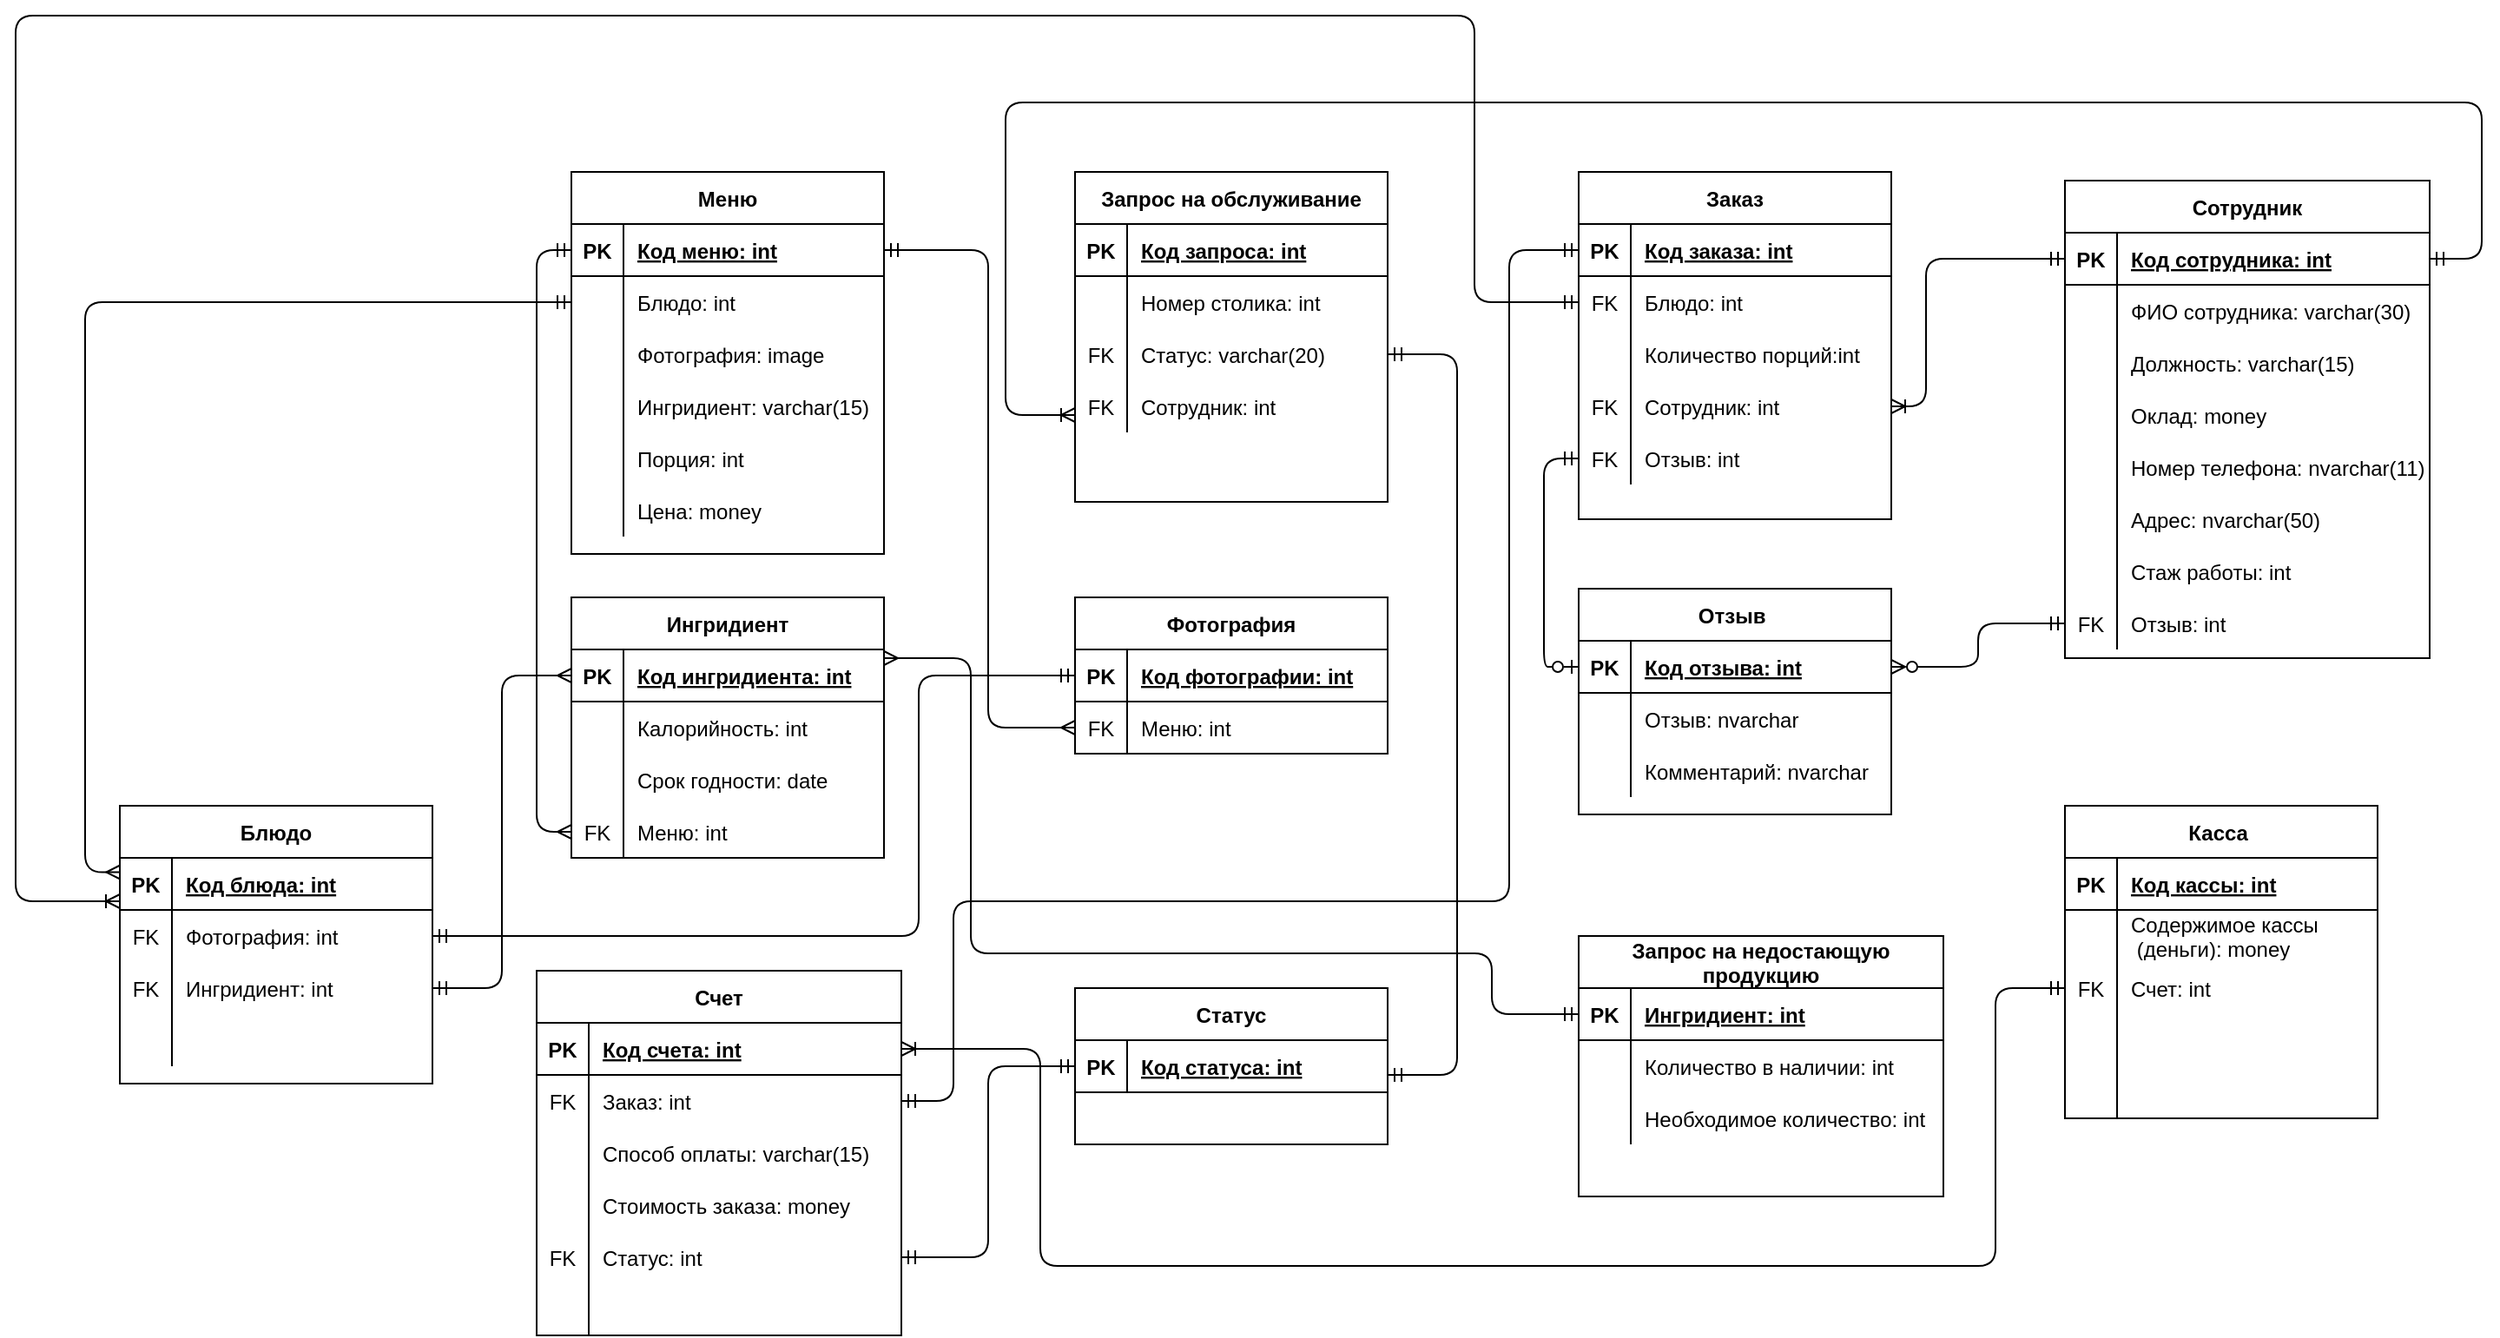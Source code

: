 <mxfile version="15.7.3" type="github">
  <diagram id="kLEJm38mU6jurQ6NPRhO" name="Page-1">
    <mxGraphModel dx="3560" dy="2759" grid="1" gridSize="10" guides="1" tooltips="1" connect="1" arrows="1" fold="1" page="1" pageScale="1" pageWidth="827" pageHeight="1169" math="0" shadow="0">
      <root>
        <mxCell id="0" />
        <mxCell id="1" parent="0" />
        <mxCell id="2RXTTvSz4l1yFWhY7mM0-1" value="Меню" style="shape=table;startSize=30;container=1;collapsible=1;childLayout=tableLayout;fixedRows=1;rowLines=0;fontStyle=1;align=center;resizeLast=1;" parent="1" vertex="1">
          <mxGeometry x="180" y="40" width="180" height="220" as="geometry" />
        </mxCell>
        <mxCell id="2RXTTvSz4l1yFWhY7mM0-2" value="" style="shape=partialRectangle;collapsible=0;dropTarget=0;pointerEvents=0;fillColor=none;top=0;left=0;bottom=1;right=0;points=[[0,0.5],[1,0.5]];portConstraint=eastwest;" parent="2RXTTvSz4l1yFWhY7mM0-1" vertex="1">
          <mxGeometry y="30" width="180" height="30" as="geometry" />
        </mxCell>
        <mxCell id="2RXTTvSz4l1yFWhY7mM0-3" value="PK" style="shape=partialRectangle;connectable=0;fillColor=none;top=0;left=0;bottom=0;right=0;fontStyle=1;overflow=hidden;" parent="2RXTTvSz4l1yFWhY7mM0-2" vertex="1">
          <mxGeometry width="30" height="30" as="geometry">
            <mxRectangle width="30" height="30" as="alternateBounds" />
          </mxGeometry>
        </mxCell>
        <mxCell id="2RXTTvSz4l1yFWhY7mM0-4" value="Код меню: int" style="shape=partialRectangle;connectable=0;fillColor=none;top=0;left=0;bottom=0;right=0;align=left;spacingLeft=6;fontStyle=5;overflow=hidden;" parent="2RXTTvSz4l1yFWhY7mM0-2" vertex="1">
          <mxGeometry x="30" width="150" height="30" as="geometry">
            <mxRectangle width="150" height="30" as="alternateBounds" />
          </mxGeometry>
        </mxCell>
        <mxCell id="2RXTTvSz4l1yFWhY7mM0-5" value="" style="shape=partialRectangle;collapsible=0;dropTarget=0;pointerEvents=0;fillColor=none;top=0;left=0;bottom=0;right=0;points=[[0,0.5],[1,0.5]];portConstraint=eastwest;" parent="2RXTTvSz4l1yFWhY7mM0-1" vertex="1">
          <mxGeometry y="60" width="180" height="30" as="geometry" />
        </mxCell>
        <mxCell id="2RXTTvSz4l1yFWhY7mM0-6" value="" style="shape=partialRectangle;connectable=0;fillColor=none;top=0;left=0;bottom=0;right=0;editable=1;overflow=hidden;" parent="2RXTTvSz4l1yFWhY7mM0-5" vertex="1">
          <mxGeometry width="30" height="30" as="geometry">
            <mxRectangle width="30" height="30" as="alternateBounds" />
          </mxGeometry>
        </mxCell>
        <mxCell id="2RXTTvSz4l1yFWhY7mM0-7" value="Блюдо: int" style="shape=partialRectangle;connectable=0;fillColor=none;top=0;left=0;bottom=0;right=0;align=left;spacingLeft=6;overflow=hidden;" parent="2RXTTvSz4l1yFWhY7mM0-5" vertex="1">
          <mxGeometry x="30" width="150" height="30" as="geometry">
            <mxRectangle width="150" height="30" as="alternateBounds" />
          </mxGeometry>
        </mxCell>
        <mxCell id="2RXTTvSz4l1yFWhY7mM0-8" value="" style="shape=partialRectangle;collapsible=0;dropTarget=0;pointerEvents=0;fillColor=none;top=0;left=0;bottom=0;right=0;points=[[0,0.5],[1,0.5]];portConstraint=eastwest;" parent="2RXTTvSz4l1yFWhY7mM0-1" vertex="1">
          <mxGeometry y="90" width="180" height="30" as="geometry" />
        </mxCell>
        <mxCell id="2RXTTvSz4l1yFWhY7mM0-9" value="" style="shape=partialRectangle;connectable=0;fillColor=none;top=0;left=0;bottom=0;right=0;editable=1;overflow=hidden;" parent="2RXTTvSz4l1yFWhY7mM0-8" vertex="1">
          <mxGeometry width="30" height="30" as="geometry">
            <mxRectangle width="30" height="30" as="alternateBounds" />
          </mxGeometry>
        </mxCell>
        <mxCell id="2RXTTvSz4l1yFWhY7mM0-10" value="Фотография: image" style="shape=partialRectangle;connectable=0;fillColor=none;top=0;left=0;bottom=0;right=0;align=left;spacingLeft=6;overflow=hidden;" parent="2RXTTvSz4l1yFWhY7mM0-8" vertex="1">
          <mxGeometry x="30" width="150" height="30" as="geometry">
            <mxRectangle width="150" height="30" as="alternateBounds" />
          </mxGeometry>
        </mxCell>
        <mxCell id="2RXTTvSz4l1yFWhY7mM0-11" value="" style="shape=partialRectangle;collapsible=0;dropTarget=0;pointerEvents=0;fillColor=none;top=0;left=0;bottom=0;right=0;points=[[0,0.5],[1,0.5]];portConstraint=eastwest;" parent="2RXTTvSz4l1yFWhY7mM0-1" vertex="1">
          <mxGeometry y="120" width="180" height="30" as="geometry" />
        </mxCell>
        <mxCell id="2RXTTvSz4l1yFWhY7mM0-12" value="" style="shape=partialRectangle;connectable=0;fillColor=none;top=0;left=0;bottom=0;right=0;editable=1;overflow=hidden;" parent="2RXTTvSz4l1yFWhY7mM0-11" vertex="1">
          <mxGeometry width="30" height="30" as="geometry">
            <mxRectangle width="30" height="30" as="alternateBounds" />
          </mxGeometry>
        </mxCell>
        <mxCell id="2RXTTvSz4l1yFWhY7mM0-13" value="Ингридиент: varchar(15)" style="shape=partialRectangle;connectable=0;fillColor=none;top=0;left=0;bottom=0;right=0;align=left;spacingLeft=6;overflow=hidden;" parent="2RXTTvSz4l1yFWhY7mM0-11" vertex="1">
          <mxGeometry x="30" width="150" height="30" as="geometry">
            <mxRectangle width="150" height="30" as="alternateBounds" />
          </mxGeometry>
        </mxCell>
        <mxCell id="2RXTTvSz4l1yFWhY7mM0-85" value="" style="shape=partialRectangle;collapsible=0;dropTarget=0;pointerEvents=0;fillColor=none;top=0;left=0;bottom=0;right=0;points=[[0,0.5],[1,0.5]];portConstraint=eastwest;" parent="2RXTTvSz4l1yFWhY7mM0-1" vertex="1">
          <mxGeometry y="150" width="180" height="30" as="geometry" />
        </mxCell>
        <mxCell id="2RXTTvSz4l1yFWhY7mM0-86" value="" style="shape=partialRectangle;connectable=0;fillColor=none;top=0;left=0;bottom=0;right=0;editable=1;overflow=hidden;" parent="2RXTTvSz4l1yFWhY7mM0-85" vertex="1">
          <mxGeometry width="30" height="30" as="geometry">
            <mxRectangle width="30" height="30" as="alternateBounds" />
          </mxGeometry>
        </mxCell>
        <mxCell id="2RXTTvSz4l1yFWhY7mM0-87" value="Порция: int" style="shape=partialRectangle;connectable=0;fillColor=none;top=0;left=0;bottom=0;right=0;align=left;spacingLeft=6;overflow=hidden;" parent="2RXTTvSz4l1yFWhY7mM0-85" vertex="1">
          <mxGeometry x="30" width="150" height="30" as="geometry">
            <mxRectangle width="150" height="30" as="alternateBounds" />
          </mxGeometry>
        </mxCell>
        <mxCell id="2RXTTvSz4l1yFWhY7mM0-89" value="" style="shape=partialRectangle;collapsible=0;dropTarget=0;pointerEvents=0;fillColor=none;top=0;left=0;bottom=0;right=0;points=[[0,0.5],[1,0.5]];portConstraint=eastwest;" parent="2RXTTvSz4l1yFWhY7mM0-1" vertex="1">
          <mxGeometry y="180" width="180" height="30" as="geometry" />
        </mxCell>
        <mxCell id="2RXTTvSz4l1yFWhY7mM0-90" value="" style="shape=partialRectangle;connectable=0;fillColor=none;top=0;left=0;bottom=0;right=0;editable=1;overflow=hidden;" parent="2RXTTvSz4l1yFWhY7mM0-89" vertex="1">
          <mxGeometry width="30" height="30" as="geometry">
            <mxRectangle width="30" height="30" as="alternateBounds" />
          </mxGeometry>
        </mxCell>
        <mxCell id="2RXTTvSz4l1yFWhY7mM0-91" value="Цена: money" style="shape=partialRectangle;connectable=0;fillColor=none;top=0;left=0;bottom=0;right=0;align=left;spacingLeft=6;overflow=hidden;" parent="2RXTTvSz4l1yFWhY7mM0-89" vertex="1">
          <mxGeometry x="30" width="150" height="30" as="geometry">
            <mxRectangle width="150" height="30" as="alternateBounds" />
          </mxGeometry>
        </mxCell>
        <mxCell id="2RXTTvSz4l1yFWhY7mM0-14" value="Запрос на обслуживание" style="shape=table;startSize=30;container=1;collapsible=1;childLayout=tableLayout;fixedRows=1;rowLines=0;fontStyle=1;align=center;resizeLast=1;" parent="1" vertex="1">
          <mxGeometry x="470" y="40" width="180" height="190" as="geometry" />
        </mxCell>
        <mxCell id="2RXTTvSz4l1yFWhY7mM0-15" value="" style="shape=partialRectangle;collapsible=0;dropTarget=0;pointerEvents=0;fillColor=none;top=0;left=0;bottom=1;right=0;points=[[0,0.5],[1,0.5]];portConstraint=eastwest;" parent="2RXTTvSz4l1yFWhY7mM0-14" vertex="1">
          <mxGeometry y="30" width="180" height="30" as="geometry" />
        </mxCell>
        <mxCell id="2RXTTvSz4l1yFWhY7mM0-16" value="PK" style="shape=partialRectangle;connectable=0;fillColor=none;top=0;left=0;bottom=0;right=0;fontStyle=1;overflow=hidden;" parent="2RXTTvSz4l1yFWhY7mM0-15" vertex="1">
          <mxGeometry width="30" height="30" as="geometry">
            <mxRectangle width="30" height="30" as="alternateBounds" />
          </mxGeometry>
        </mxCell>
        <mxCell id="2RXTTvSz4l1yFWhY7mM0-17" value="Код запроса: int" style="shape=partialRectangle;connectable=0;fillColor=none;top=0;left=0;bottom=0;right=0;align=left;spacingLeft=6;fontStyle=5;overflow=hidden;" parent="2RXTTvSz4l1yFWhY7mM0-15" vertex="1">
          <mxGeometry x="30" width="150" height="30" as="geometry">
            <mxRectangle width="150" height="30" as="alternateBounds" />
          </mxGeometry>
        </mxCell>
        <mxCell id="2RXTTvSz4l1yFWhY7mM0-18" value="" style="shape=partialRectangle;collapsible=0;dropTarget=0;pointerEvents=0;fillColor=none;top=0;left=0;bottom=0;right=0;points=[[0,0.5],[1,0.5]];portConstraint=eastwest;" parent="2RXTTvSz4l1yFWhY7mM0-14" vertex="1">
          <mxGeometry y="60" width="180" height="30" as="geometry" />
        </mxCell>
        <mxCell id="2RXTTvSz4l1yFWhY7mM0-19" value="" style="shape=partialRectangle;connectable=0;fillColor=none;top=0;left=0;bottom=0;right=0;editable=1;overflow=hidden;" parent="2RXTTvSz4l1yFWhY7mM0-18" vertex="1">
          <mxGeometry width="30" height="30" as="geometry">
            <mxRectangle width="30" height="30" as="alternateBounds" />
          </mxGeometry>
        </mxCell>
        <mxCell id="2RXTTvSz4l1yFWhY7mM0-20" value="Номер столика: int" style="shape=partialRectangle;connectable=0;fillColor=none;top=0;left=0;bottom=0;right=0;align=left;spacingLeft=6;overflow=hidden;" parent="2RXTTvSz4l1yFWhY7mM0-18" vertex="1">
          <mxGeometry x="30" width="150" height="30" as="geometry">
            <mxRectangle width="150" height="30" as="alternateBounds" />
          </mxGeometry>
        </mxCell>
        <mxCell id="zM5ijJiM7xDaqwdmO9wJ-119" value="" style="shape=partialRectangle;collapsible=0;dropTarget=0;pointerEvents=0;fillColor=none;top=0;left=0;bottom=0;right=0;points=[[0,0.5],[1,0.5]];portConstraint=eastwest;fontColor=default;verticalAlign=middle;" parent="2RXTTvSz4l1yFWhY7mM0-14" vertex="1">
          <mxGeometry y="90" width="180" height="30" as="geometry" />
        </mxCell>
        <mxCell id="zM5ijJiM7xDaqwdmO9wJ-120" value="FK" style="shape=partialRectangle;connectable=0;fillColor=none;top=0;left=0;bottom=0;right=0;editable=1;overflow=hidden;fontColor=default;verticalAlign=middle;" parent="zM5ijJiM7xDaqwdmO9wJ-119" vertex="1">
          <mxGeometry width="30" height="30" as="geometry">
            <mxRectangle width="30" height="30" as="alternateBounds" />
          </mxGeometry>
        </mxCell>
        <mxCell id="zM5ijJiM7xDaqwdmO9wJ-121" value="Статус: varchar(20)" style="shape=partialRectangle;connectable=0;fillColor=none;top=0;left=0;bottom=0;right=0;align=left;spacingLeft=6;overflow=hidden;fontColor=default;" parent="zM5ijJiM7xDaqwdmO9wJ-119" vertex="1">
          <mxGeometry x="30" width="150" height="30" as="geometry">
            <mxRectangle width="150" height="30" as="alternateBounds" />
          </mxGeometry>
        </mxCell>
        <mxCell id="zM5ijJiM7xDaqwdmO9wJ-137" value="" style="shape=partialRectangle;collapsible=0;dropTarget=0;pointerEvents=0;fillColor=none;top=0;left=0;bottom=0;right=0;points=[[0,0.5],[1,0.5]];portConstraint=eastwest;fontColor=default;verticalAlign=middle;" parent="2RXTTvSz4l1yFWhY7mM0-14" vertex="1">
          <mxGeometry y="120" width="180" height="30" as="geometry" />
        </mxCell>
        <mxCell id="zM5ijJiM7xDaqwdmO9wJ-138" value="FK" style="shape=partialRectangle;connectable=0;fillColor=none;top=0;left=0;bottom=0;right=0;editable=1;overflow=hidden;fontColor=default;verticalAlign=middle;" parent="zM5ijJiM7xDaqwdmO9wJ-137" vertex="1">
          <mxGeometry width="30" height="30" as="geometry">
            <mxRectangle width="30" height="30" as="alternateBounds" />
          </mxGeometry>
        </mxCell>
        <mxCell id="zM5ijJiM7xDaqwdmO9wJ-139" value="Сотрудник: int" style="shape=partialRectangle;connectable=0;fillColor=none;top=0;left=0;bottom=0;right=0;align=left;spacingLeft=6;overflow=hidden;fontColor=default;" parent="zM5ijJiM7xDaqwdmO9wJ-137" vertex="1">
          <mxGeometry x="30" width="150" height="30" as="geometry">
            <mxRectangle width="150" height="30" as="alternateBounds" />
          </mxGeometry>
        </mxCell>
        <mxCell id="2RXTTvSz4l1yFWhY7mM0-27" value="Запрос на недостающую &#xa;продукцию" style="shape=table;startSize=30;container=1;collapsible=1;childLayout=tableLayout;fixedRows=1;rowLines=0;fontStyle=1;align=center;resizeLast=1;" parent="1" vertex="1">
          <mxGeometry x="760" y="480" width="210" height="150" as="geometry" />
        </mxCell>
        <mxCell id="2RXTTvSz4l1yFWhY7mM0-28" value="" style="shape=partialRectangle;collapsible=0;dropTarget=0;pointerEvents=0;fillColor=none;top=0;left=0;bottom=1;right=0;points=[[0,0.5],[1,0.5]];portConstraint=eastwest;" parent="2RXTTvSz4l1yFWhY7mM0-27" vertex="1">
          <mxGeometry y="30" width="210" height="30" as="geometry" />
        </mxCell>
        <mxCell id="2RXTTvSz4l1yFWhY7mM0-29" value="PK" style="shape=partialRectangle;connectable=0;fillColor=none;top=0;left=0;bottom=0;right=0;fontStyle=1;overflow=hidden;" parent="2RXTTvSz4l1yFWhY7mM0-28" vertex="1">
          <mxGeometry width="30" height="30" as="geometry">
            <mxRectangle width="30" height="30" as="alternateBounds" />
          </mxGeometry>
        </mxCell>
        <mxCell id="2RXTTvSz4l1yFWhY7mM0-30" value="Ингридиент: int" style="shape=partialRectangle;connectable=0;fillColor=none;top=0;left=0;bottom=0;right=0;align=left;spacingLeft=6;fontStyle=5;overflow=hidden;" parent="2RXTTvSz4l1yFWhY7mM0-28" vertex="1">
          <mxGeometry x="30" width="180" height="30" as="geometry">
            <mxRectangle width="180" height="30" as="alternateBounds" />
          </mxGeometry>
        </mxCell>
        <mxCell id="2RXTTvSz4l1yFWhY7mM0-34" value="" style="shape=partialRectangle;collapsible=0;dropTarget=0;pointerEvents=0;fillColor=none;top=0;left=0;bottom=0;right=0;points=[[0,0.5],[1,0.5]];portConstraint=eastwest;" parent="2RXTTvSz4l1yFWhY7mM0-27" vertex="1">
          <mxGeometry y="60" width="210" height="30" as="geometry" />
        </mxCell>
        <mxCell id="2RXTTvSz4l1yFWhY7mM0-35" value="" style="shape=partialRectangle;connectable=0;fillColor=none;top=0;left=0;bottom=0;right=0;editable=1;overflow=hidden;" parent="2RXTTvSz4l1yFWhY7mM0-34" vertex="1">
          <mxGeometry width="30" height="30" as="geometry">
            <mxRectangle width="30" height="30" as="alternateBounds" />
          </mxGeometry>
        </mxCell>
        <mxCell id="2RXTTvSz4l1yFWhY7mM0-36" value="Количество в наличии: int" style="shape=partialRectangle;connectable=0;fillColor=none;top=0;left=0;bottom=0;right=0;align=left;spacingLeft=6;overflow=hidden;" parent="2RXTTvSz4l1yFWhY7mM0-34" vertex="1">
          <mxGeometry x="30" width="180" height="30" as="geometry">
            <mxRectangle width="180" height="30" as="alternateBounds" />
          </mxGeometry>
        </mxCell>
        <mxCell id="2RXTTvSz4l1yFWhY7mM0-37" value="" style="shape=partialRectangle;collapsible=0;dropTarget=0;pointerEvents=0;fillColor=none;top=0;left=0;bottom=0;right=0;points=[[0,0.5],[1,0.5]];portConstraint=eastwest;" parent="2RXTTvSz4l1yFWhY7mM0-27" vertex="1">
          <mxGeometry y="90" width="210" height="30" as="geometry" />
        </mxCell>
        <mxCell id="2RXTTvSz4l1yFWhY7mM0-38" value="" style="shape=partialRectangle;connectable=0;fillColor=none;top=0;left=0;bottom=0;right=0;editable=1;overflow=hidden;" parent="2RXTTvSz4l1yFWhY7mM0-37" vertex="1">
          <mxGeometry width="30" height="30" as="geometry">
            <mxRectangle width="30" height="30" as="alternateBounds" />
          </mxGeometry>
        </mxCell>
        <mxCell id="2RXTTvSz4l1yFWhY7mM0-39" value="Необходимое количество: int" style="shape=partialRectangle;connectable=0;fillColor=none;top=0;left=0;bottom=0;right=0;align=left;spacingLeft=6;overflow=hidden;" parent="2RXTTvSz4l1yFWhY7mM0-37" vertex="1">
          <mxGeometry x="30" width="180" height="30" as="geometry">
            <mxRectangle width="180" height="30" as="alternateBounds" />
          </mxGeometry>
        </mxCell>
        <mxCell id="2RXTTvSz4l1yFWhY7mM0-53" value="Счет" style="shape=table;startSize=30;container=1;collapsible=1;childLayout=tableLayout;fixedRows=1;rowLines=0;fontStyle=1;align=center;resizeLast=1;" parent="1" vertex="1">
          <mxGeometry x="160" y="500" width="210" height="210" as="geometry" />
        </mxCell>
        <mxCell id="2RXTTvSz4l1yFWhY7mM0-54" value="" style="shape=partialRectangle;collapsible=0;dropTarget=0;pointerEvents=0;fillColor=none;top=0;left=0;bottom=1;right=0;points=[[0,0.5],[1,0.5]];portConstraint=eastwest;" parent="2RXTTvSz4l1yFWhY7mM0-53" vertex="1">
          <mxGeometry y="30" width="210" height="30" as="geometry" />
        </mxCell>
        <mxCell id="2RXTTvSz4l1yFWhY7mM0-55" value="PK" style="shape=partialRectangle;connectable=0;fillColor=none;top=0;left=0;bottom=0;right=0;fontStyle=1;overflow=hidden;" parent="2RXTTvSz4l1yFWhY7mM0-54" vertex="1">
          <mxGeometry width="30" height="30" as="geometry">
            <mxRectangle width="30" height="30" as="alternateBounds" />
          </mxGeometry>
        </mxCell>
        <mxCell id="2RXTTvSz4l1yFWhY7mM0-56" value="Код счета: int" style="shape=partialRectangle;connectable=0;fillColor=none;top=0;left=0;bottom=0;right=0;align=left;spacingLeft=6;fontStyle=5;overflow=hidden;" parent="2RXTTvSz4l1yFWhY7mM0-54" vertex="1">
          <mxGeometry x="30" width="180" height="30" as="geometry">
            <mxRectangle width="180" height="30" as="alternateBounds" />
          </mxGeometry>
        </mxCell>
        <mxCell id="2RXTTvSz4l1yFWhY7mM0-57" value="" style="shape=partialRectangle;collapsible=0;dropTarget=0;pointerEvents=0;fillColor=none;top=0;left=0;bottom=0;right=0;points=[[0,0.5],[1,0.5]];portConstraint=eastwest;" parent="2RXTTvSz4l1yFWhY7mM0-53" vertex="1">
          <mxGeometry y="60" width="210" height="30" as="geometry" />
        </mxCell>
        <mxCell id="2RXTTvSz4l1yFWhY7mM0-58" value="FK" style="shape=partialRectangle;connectable=0;fillColor=none;top=0;left=0;bottom=0;right=0;editable=1;overflow=hidden;" parent="2RXTTvSz4l1yFWhY7mM0-57" vertex="1">
          <mxGeometry width="30" height="30" as="geometry">
            <mxRectangle width="30" height="30" as="alternateBounds" />
          </mxGeometry>
        </mxCell>
        <mxCell id="2RXTTvSz4l1yFWhY7mM0-59" value="Заказ: int" style="shape=partialRectangle;connectable=0;fillColor=none;top=0;left=0;bottom=0;right=0;align=left;spacingLeft=6;overflow=hidden;" parent="2RXTTvSz4l1yFWhY7mM0-57" vertex="1">
          <mxGeometry x="30" width="180" height="30" as="geometry">
            <mxRectangle width="180" height="30" as="alternateBounds" />
          </mxGeometry>
        </mxCell>
        <mxCell id="2RXTTvSz4l1yFWhY7mM0-63" value="" style="shape=partialRectangle;collapsible=0;dropTarget=0;pointerEvents=0;fillColor=none;top=0;left=0;bottom=0;right=0;points=[[0,0.5],[1,0.5]];portConstraint=eastwest;" parent="2RXTTvSz4l1yFWhY7mM0-53" vertex="1">
          <mxGeometry y="90" width="210" height="30" as="geometry" />
        </mxCell>
        <mxCell id="2RXTTvSz4l1yFWhY7mM0-64" value="" style="shape=partialRectangle;connectable=0;fillColor=none;top=0;left=0;bottom=0;right=0;editable=1;overflow=hidden;" parent="2RXTTvSz4l1yFWhY7mM0-63" vertex="1">
          <mxGeometry width="30" height="30" as="geometry">
            <mxRectangle width="30" height="30" as="alternateBounds" />
          </mxGeometry>
        </mxCell>
        <mxCell id="2RXTTvSz4l1yFWhY7mM0-65" value="Способ оплаты: varchar(15)" style="shape=partialRectangle;connectable=0;fillColor=none;top=0;left=0;bottom=0;right=0;align=left;spacingLeft=6;overflow=hidden;" parent="2RXTTvSz4l1yFWhY7mM0-63" vertex="1">
          <mxGeometry x="30" width="180" height="30" as="geometry">
            <mxRectangle width="180" height="30" as="alternateBounds" />
          </mxGeometry>
        </mxCell>
        <mxCell id="2RXTTvSz4l1yFWhY7mM0-115" value="" style="shape=partialRectangle;collapsible=0;dropTarget=0;pointerEvents=0;fillColor=none;top=0;left=0;bottom=0;right=0;points=[[0,0.5],[1,0.5]];portConstraint=eastwest;" parent="2RXTTvSz4l1yFWhY7mM0-53" vertex="1">
          <mxGeometry y="120" width="210" height="30" as="geometry" />
        </mxCell>
        <mxCell id="2RXTTvSz4l1yFWhY7mM0-116" value="" style="shape=partialRectangle;connectable=0;fillColor=none;top=0;left=0;bottom=0;right=0;editable=1;overflow=hidden;" parent="2RXTTvSz4l1yFWhY7mM0-115" vertex="1">
          <mxGeometry width="30" height="30" as="geometry">
            <mxRectangle width="30" height="30" as="alternateBounds" />
          </mxGeometry>
        </mxCell>
        <mxCell id="2RXTTvSz4l1yFWhY7mM0-117" value="Стоимость заказа: money" style="shape=partialRectangle;connectable=0;fillColor=none;top=0;left=0;bottom=0;right=0;align=left;spacingLeft=6;overflow=hidden;" parent="2RXTTvSz4l1yFWhY7mM0-115" vertex="1">
          <mxGeometry x="30" width="180" height="30" as="geometry">
            <mxRectangle width="180" height="30" as="alternateBounds" />
          </mxGeometry>
        </mxCell>
        <mxCell id="2jJKpdDtCwTdCJrb8hpc-55" value="" style="shape=partialRectangle;collapsible=0;dropTarget=0;pointerEvents=0;fillColor=none;top=0;left=0;bottom=0;right=0;points=[[0,0.5],[1,0.5]];portConstraint=eastwest;" parent="2RXTTvSz4l1yFWhY7mM0-53" vertex="1">
          <mxGeometry y="150" width="210" height="30" as="geometry" />
        </mxCell>
        <mxCell id="2jJKpdDtCwTdCJrb8hpc-56" value="FK" style="shape=partialRectangle;connectable=0;fillColor=none;top=0;left=0;bottom=0;right=0;editable=1;overflow=hidden;" parent="2jJKpdDtCwTdCJrb8hpc-55" vertex="1">
          <mxGeometry width="30" height="30" as="geometry">
            <mxRectangle width="30" height="30" as="alternateBounds" />
          </mxGeometry>
        </mxCell>
        <mxCell id="2jJKpdDtCwTdCJrb8hpc-57" value="Статус: int" style="shape=partialRectangle;connectable=0;fillColor=none;top=0;left=0;bottom=0;right=0;align=left;spacingLeft=6;overflow=hidden;" parent="2jJKpdDtCwTdCJrb8hpc-55" vertex="1">
          <mxGeometry x="30" width="180" height="30" as="geometry">
            <mxRectangle width="180" height="30" as="alternateBounds" />
          </mxGeometry>
        </mxCell>
        <mxCell id="2jJKpdDtCwTdCJrb8hpc-24" value="" style="shape=partialRectangle;collapsible=0;dropTarget=0;pointerEvents=0;fillColor=none;top=0;left=0;bottom=0;right=0;points=[[0,0.5],[1,0.5]];portConstraint=eastwest;" parent="2RXTTvSz4l1yFWhY7mM0-53" vertex="1">
          <mxGeometry y="180" width="210" height="30" as="geometry" />
        </mxCell>
        <mxCell id="2jJKpdDtCwTdCJrb8hpc-25" value="" style="shape=partialRectangle;connectable=0;fillColor=none;top=0;left=0;bottom=0;right=0;editable=1;overflow=hidden;" parent="2jJKpdDtCwTdCJrb8hpc-24" vertex="1">
          <mxGeometry width="30" height="30" as="geometry">
            <mxRectangle width="30" height="30" as="alternateBounds" />
          </mxGeometry>
        </mxCell>
        <mxCell id="2jJKpdDtCwTdCJrb8hpc-26" value="" style="shape=partialRectangle;connectable=0;fillColor=none;top=0;left=0;bottom=0;right=0;align=left;spacingLeft=6;overflow=hidden;" parent="2jJKpdDtCwTdCJrb8hpc-24" vertex="1">
          <mxGeometry x="30" width="180" height="30" as="geometry">
            <mxRectangle width="180" height="30" as="alternateBounds" />
          </mxGeometry>
        </mxCell>
        <mxCell id="2RXTTvSz4l1yFWhY7mM0-66" value="Отзыв " style="shape=table;startSize=30;container=1;collapsible=1;childLayout=tableLayout;fixedRows=1;rowLines=0;fontStyle=1;align=center;resizeLast=1;strokeColor=default;fillColor=default;" parent="1" vertex="1">
          <mxGeometry x="760" y="280" width="180" height="130" as="geometry" />
        </mxCell>
        <mxCell id="2RXTTvSz4l1yFWhY7mM0-67" value="" style="shape=partialRectangle;collapsible=0;dropTarget=0;pointerEvents=0;fillColor=none;top=0;left=0;bottom=1;right=0;points=[[0,0.5],[1,0.5]];portConstraint=eastwest;" parent="2RXTTvSz4l1yFWhY7mM0-66" vertex="1">
          <mxGeometry y="30" width="180" height="30" as="geometry" />
        </mxCell>
        <mxCell id="2RXTTvSz4l1yFWhY7mM0-68" value="PK" style="shape=partialRectangle;connectable=0;fillColor=none;top=0;left=0;bottom=0;right=0;fontStyle=1;overflow=hidden;" parent="2RXTTvSz4l1yFWhY7mM0-67" vertex="1">
          <mxGeometry width="30" height="30" as="geometry">
            <mxRectangle width="30" height="30" as="alternateBounds" />
          </mxGeometry>
        </mxCell>
        <mxCell id="2RXTTvSz4l1yFWhY7mM0-69" value="Код отзыва: int" style="shape=partialRectangle;connectable=0;fillColor=none;top=0;left=0;bottom=0;right=0;align=left;spacingLeft=6;fontStyle=5;overflow=hidden;" parent="2RXTTvSz4l1yFWhY7mM0-67" vertex="1">
          <mxGeometry x="30" width="150" height="30" as="geometry">
            <mxRectangle width="150" height="30" as="alternateBounds" />
          </mxGeometry>
        </mxCell>
        <mxCell id="2RXTTvSz4l1yFWhY7mM0-70" value="" style="shape=partialRectangle;collapsible=0;dropTarget=0;pointerEvents=0;fillColor=none;top=0;left=0;bottom=0;right=0;points=[[0,0.5],[1,0.5]];portConstraint=eastwest;" parent="2RXTTvSz4l1yFWhY7mM0-66" vertex="1">
          <mxGeometry y="60" width="180" height="30" as="geometry" />
        </mxCell>
        <mxCell id="2RXTTvSz4l1yFWhY7mM0-71" value="" style="shape=partialRectangle;connectable=0;fillColor=none;top=0;left=0;bottom=0;right=0;editable=1;overflow=hidden;" parent="2RXTTvSz4l1yFWhY7mM0-70" vertex="1">
          <mxGeometry width="30" height="30" as="geometry">
            <mxRectangle width="30" height="30" as="alternateBounds" />
          </mxGeometry>
        </mxCell>
        <mxCell id="2RXTTvSz4l1yFWhY7mM0-72" value="Отзыв: nvarchar" style="shape=partialRectangle;connectable=0;fillColor=none;top=0;left=0;bottom=0;right=0;align=left;spacingLeft=6;overflow=hidden;" parent="2RXTTvSz4l1yFWhY7mM0-70" vertex="1">
          <mxGeometry x="30" width="150" height="30" as="geometry">
            <mxRectangle width="150" height="30" as="alternateBounds" />
          </mxGeometry>
        </mxCell>
        <mxCell id="2RXTTvSz4l1yFWhY7mM0-73" value="" style="shape=partialRectangle;collapsible=0;dropTarget=0;pointerEvents=0;fillColor=none;top=0;left=0;bottom=0;right=0;points=[[0,0.5],[1,0.5]];portConstraint=eastwest;" parent="2RXTTvSz4l1yFWhY7mM0-66" vertex="1">
          <mxGeometry y="90" width="180" height="30" as="geometry" />
        </mxCell>
        <mxCell id="2RXTTvSz4l1yFWhY7mM0-74" value="" style="shape=partialRectangle;connectable=0;fillColor=none;top=0;left=0;bottom=0;right=0;editable=1;overflow=hidden;" parent="2RXTTvSz4l1yFWhY7mM0-73" vertex="1">
          <mxGeometry width="30" height="30" as="geometry">
            <mxRectangle width="30" height="30" as="alternateBounds" />
          </mxGeometry>
        </mxCell>
        <mxCell id="2RXTTvSz4l1yFWhY7mM0-75" value="Комментарий: nvarchar" style="shape=partialRectangle;connectable=0;fillColor=none;top=0;left=0;bottom=0;right=0;align=left;spacingLeft=6;overflow=hidden;" parent="2RXTTvSz4l1yFWhY7mM0-73" vertex="1">
          <mxGeometry x="30" width="150" height="30" as="geometry">
            <mxRectangle width="150" height="30" as="alternateBounds" />
          </mxGeometry>
        </mxCell>
        <mxCell id="2RXTTvSz4l1yFWhY7mM0-163" value="Сотрудник" style="shape=table;startSize=30;container=1;collapsible=1;childLayout=tableLayout;fixedRows=1;rowLines=0;fontStyle=1;align=center;resizeLast=1;" parent="1" vertex="1">
          <mxGeometry x="1040" y="45" width="210" height="275" as="geometry" />
        </mxCell>
        <mxCell id="2RXTTvSz4l1yFWhY7mM0-164" value="" style="shape=partialRectangle;collapsible=0;dropTarget=0;pointerEvents=0;fillColor=none;top=0;left=0;bottom=1;right=0;points=[[0,0.5],[1,0.5]];portConstraint=eastwest;" parent="2RXTTvSz4l1yFWhY7mM0-163" vertex="1">
          <mxGeometry y="30" width="210" height="30" as="geometry" />
        </mxCell>
        <mxCell id="2RXTTvSz4l1yFWhY7mM0-165" value="PK" style="shape=partialRectangle;connectable=0;fillColor=none;top=0;left=0;bottom=0;right=0;fontStyle=1;overflow=hidden;" parent="2RXTTvSz4l1yFWhY7mM0-164" vertex="1">
          <mxGeometry width="30" height="30" as="geometry">
            <mxRectangle width="30" height="30" as="alternateBounds" />
          </mxGeometry>
        </mxCell>
        <mxCell id="2RXTTvSz4l1yFWhY7mM0-166" value="Код сотрудника: int" style="shape=partialRectangle;connectable=0;fillColor=none;top=0;left=0;bottom=0;right=0;align=left;spacingLeft=6;fontStyle=5;overflow=hidden;" parent="2RXTTvSz4l1yFWhY7mM0-164" vertex="1">
          <mxGeometry x="30" width="180" height="30" as="geometry">
            <mxRectangle width="180" height="30" as="alternateBounds" />
          </mxGeometry>
        </mxCell>
        <mxCell id="2RXTTvSz4l1yFWhY7mM0-170" value="" style="shape=partialRectangle;collapsible=0;dropTarget=0;pointerEvents=0;fillColor=none;top=0;left=0;bottom=0;right=0;points=[[0,0.5],[1,0.5]];portConstraint=eastwest;" parent="2RXTTvSz4l1yFWhY7mM0-163" vertex="1">
          <mxGeometry y="60" width="210" height="30" as="geometry" />
        </mxCell>
        <mxCell id="2RXTTvSz4l1yFWhY7mM0-171" value="" style="shape=partialRectangle;connectable=0;fillColor=none;top=0;left=0;bottom=0;right=0;editable=1;overflow=hidden;" parent="2RXTTvSz4l1yFWhY7mM0-170" vertex="1">
          <mxGeometry width="30" height="30" as="geometry">
            <mxRectangle width="30" height="30" as="alternateBounds" />
          </mxGeometry>
        </mxCell>
        <mxCell id="2RXTTvSz4l1yFWhY7mM0-172" value="ФИО сотрудника: varchar(30)" style="shape=partialRectangle;connectable=0;fillColor=none;top=0;left=0;bottom=0;right=0;align=left;spacingLeft=6;overflow=hidden;" parent="2RXTTvSz4l1yFWhY7mM0-170" vertex="1">
          <mxGeometry x="30" width="180" height="30" as="geometry">
            <mxRectangle width="180" height="30" as="alternateBounds" />
          </mxGeometry>
        </mxCell>
        <mxCell id="2RXTTvSz4l1yFWhY7mM0-173" value="" style="shape=partialRectangle;collapsible=0;dropTarget=0;pointerEvents=0;fillColor=none;top=0;left=0;bottom=0;right=0;points=[[0,0.5],[1,0.5]];portConstraint=eastwest;" parent="2RXTTvSz4l1yFWhY7mM0-163" vertex="1">
          <mxGeometry y="90" width="210" height="30" as="geometry" />
        </mxCell>
        <mxCell id="2RXTTvSz4l1yFWhY7mM0-174" value="" style="shape=partialRectangle;connectable=0;fillColor=none;top=0;left=0;bottom=0;right=0;editable=1;overflow=hidden;" parent="2RXTTvSz4l1yFWhY7mM0-173" vertex="1">
          <mxGeometry width="30" height="30" as="geometry">
            <mxRectangle width="30" height="30" as="alternateBounds" />
          </mxGeometry>
        </mxCell>
        <mxCell id="2RXTTvSz4l1yFWhY7mM0-175" value="Должность: varchar(15) " style="shape=partialRectangle;connectable=0;fillColor=none;top=0;left=0;bottom=0;right=0;align=left;spacingLeft=6;overflow=hidden;" parent="2RXTTvSz4l1yFWhY7mM0-173" vertex="1">
          <mxGeometry x="30" width="180" height="30" as="geometry">
            <mxRectangle width="180" height="30" as="alternateBounds" />
          </mxGeometry>
        </mxCell>
        <mxCell id="2RXTTvSz4l1yFWhY7mM0-185" value="" style="shape=partialRectangle;collapsible=0;dropTarget=0;pointerEvents=0;fillColor=none;top=0;left=0;bottom=0;right=0;points=[[0,0.5],[1,0.5]];portConstraint=eastwest;" parent="2RXTTvSz4l1yFWhY7mM0-163" vertex="1">
          <mxGeometry y="120" width="210" height="30" as="geometry" />
        </mxCell>
        <mxCell id="2RXTTvSz4l1yFWhY7mM0-186" value="" style="shape=partialRectangle;connectable=0;fillColor=none;top=0;left=0;bottom=0;right=0;editable=1;overflow=hidden;" parent="2RXTTvSz4l1yFWhY7mM0-185" vertex="1">
          <mxGeometry width="30" height="30" as="geometry">
            <mxRectangle width="30" height="30" as="alternateBounds" />
          </mxGeometry>
        </mxCell>
        <mxCell id="2RXTTvSz4l1yFWhY7mM0-187" value="Оклад: money" style="shape=partialRectangle;connectable=0;fillColor=none;top=0;left=0;bottom=0;right=0;align=left;spacingLeft=6;overflow=hidden;" parent="2RXTTvSz4l1yFWhY7mM0-185" vertex="1">
          <mxGeometry x="30" width="180" height="30" as="geometry">
            <mxRectangle width="180" height="30" as="alternateBounds" />
          </mxGeometry>
        </mxCell>
        <mxCell id="2RXTTvSz4l1yFWhY7mM0-189" value="" style="shape=partialRectangle;collapsible=0;dropTarget=0;pointerEvents=0;fillColor=none;top=0;left=0;bottom=0;right=0;points=[[0,0.5],[1,0.5]];portConstraint=eastwest;" parent="2RXTTvSz4l1yFWhY7mM0-163" vertex="1">
          <mxGeometry y="150" width="210" height="30" as="geometry" />
        </mxCell>
        <mxCell id="2RXTTvSz4l1yFWhY7mM0-190" value="" style="shape=partialRectangle;connectable=0;fillColor=none;top=0;left=0;bottom=0;right=0;editable=1;overflow=hidden;" parent="2RXTTvSz4l1yFWhY7mM0-189" vertex="1">
          <mxGeometry width="30" height="30" as="geometry">
            <mxRectangle width="30" height="30" as="alternateBounds" />
          </mxGeometry>
        </mxCell>
        <mxCell id="2RXTTvSz4l1yFWhY7mM0-191" value="Номер телефона: nvarchar(11) " style="shape=partialRectangle;connectable=0;fillColor=none;top=0;left=0;bottom=0;right=0;align=left;spacingLeft=6;overflow=hidden;" parent="2RXTTvSz4l1yFWhY7mM0-189" vertex="1">
          <mxGeometry x="30" width="180" height="30" as="geometry">
            <mxRectangle width="180" height="30" as="alternateBounds" />
          </mxGeometry>
        </mxCell>
        <mxCell id="2RXTTvSz4l1yFWhY7mM0-193" value="" style="shape=partialRectangle;collapsible=0;dropTarget=0;pointerEvents=0;fillColor=none;top=0;left=0;bottom=0;right=0;points=[[0,0.5],[1,0.5]];portConstraint=eastwest;" parent="2RXTTvSz4l1yFWhY7mM0-163" vertex="1">
          <mxGeometry y="180" width="210" height="30" as="geometry" />
        </mxCell>
        <mxCell id="2RXTTvSz4l1yFWhY7mM0-194" value="" style="shape=partialRectangle;connectable=0;fillColor=none;top=0;left=0;bottom=0;right=0;editable=1;overflow=hidden;" parent="2RXTTvSz4l1yFWhY7mM0-193" vertex="1">
          <mxGeometry width="30" height="30" as="geometry">
            <mxRectangle width="30" height="30" as="alternateBounds" />
          </mxGeometry>
        </mxCell>
        <mxCell id="2RXTTvSz4l1yFWhY7mM0-195" value="Адрес: nvarchar(50)" style="shape=partialRectangle;connectable=0;fillColor=none;top=0;left=0;bottom=0;right=0;align=left;spacingLeft=6;overflow=hidden;" parent="2RXTTvSz4l1yFWhY7mM0-193" vertex="1">
          <mxGeometry x="30" width="180" height="30" as="geometry">
            <mxRectangle width="180" height="30" as="alternateBounds" />
          </mxGeometry>
        </mxCell>
        <mxCell id="2RXTTvSz4l1yFWhY7mM0-198" value="" style="shape=partialRectangle;collapsible=0;dropTarget=0;pointerEvents=0;fillColor=none;top=0;left=0;bottom=0;right=0;points=[[0,0.5],[1,0.5]];portConstraint=eastwest;" parent="2RXTTvSz4l1yFWhY7mM0-163" vertex="1">
          <mxGeometry y="210" width="210" height="30" as="geometry" />
        </mxCell>
        <mxCell id="2RXTTvSz4l1yFWhY7mM0-199" value="" style="shape=partialRectangle;connectable=0;fillColor=none;top=0;left=0;bottom=0;right=0;editable=1;overflow=hidden;" parent="2RXTTvSz4l1yFWhY7mM0-198" vertex="1">
          <mxGeometry width="30" height="30" as="geometry">
            <mxRectangle width="30" height="30" as="alternateBounds" />
          </mxGeometry>
        </mxCell>
        <mxCell id="2RXTTvSz4l1yFWhY7mM0-200" value="Стаж работы: int" style="shape=partialRectangle;connectable=0;fillColor=none;top=0;left=0;bottom=0;right=0;align=left;spacingLeft=6;overflow=hidden;" parent="2RXTTvSz4l1yFWhY7mM0-198" vertex="1">
          <mxGeometry x="30" width="180" height="30" as="geometry">
            <mxRectangle width="180" height="30" as="alternateBounds" />
          </mxGeometry>
        </mxCell>
        <mxCell id="2jJKpdDtCwTdCJrb8hpc-49" value="" style="shape=partialRectangle;collapsible=0;dropTarget=0;pointerEvents=0;fillColor=none;top=0;left=0;bottom=0;right=0;points=[[0,0.5],[1,0.5]];portConstraint=eastwest;" parent="2RXTTvSz4l1yFWhY7mM0-163" vertex="1">
          <mxGeometry y="240" width="210" height="30" as="geometry" />
        </mxCell>
        <mxCell id="2jJKpdDtCwTdCJrb8hpc-50" value="FK" style="shape=partialRectangle;connectable=0;fillColor=none;top=0;left=0;bottom=0;right=0;editable=1;overflow=hidden;" parent="2jJKpdDtCwTdCJrb8hpc-49" vertex="1">
          <mxGeometry width="30" height="30" as="geometry">
            <mxRectangle width="30" height="30" as="alternateBounds" />
          </mxGeometry>
        </mxCell>
        <mxCell id="2jJKpdDtCwTdCJrb8hpc-51" value="Отзыв: int" style="shape=partialRectangle;connectable=0;fillColor=none;top=0;left=0;bottom=0;right=0;align=left;spacingLeft=6;overflow=hidden;" parent="2jJKpdDtCwTdCJrb8hpc-49" vertex="1">
          <mxGeometry x="30" width="180" height="30" as="geometry">
            <mxRectangle width="180" height="30" as="alternateBounds" />
          </mxGeometry>
        </mxCell>
        <mxCell id="zM5ijJiM7xDaqwdmO9wJ-27" value="Фотография" style="shape=table;startSize=30;container=1;collapsible=1;childLayout=tableLayout;fixedRows=1;rowLines=0;fontStyle=1;align=center;resizeLast=1;" parent="1" vertex="1">
          <mxGeometry x="470" y="285" width="180" height="90" as="geometry" />
        </mxCell>
        <mxCell id="zM5ijJiM7xDaqwdmO9wJ-28" value="" style="shape=partialRectangle;collapsible=0;dropTarget=0;pointerEvents=0;fillColor=none;top=0;left=0;bottom=1;right=0;points=[[0,0.5],[1,0.5]];portConstraint=eastwest;" parent="zM5ijJiM7xDaqwdmO9wJ-27" vertex="1">
          <mxGeometry y="30" width="180" height="30" as="geometry" />
        </mxCell>
        <mxCell id="zM5ijJiM7xDaqwdmO9wJ-29" value="PK" style="shape=partialRectangle;connectable=0;fillColor=none;top=0;left=0;bottom=0;right=0;fontStyle=1;overflow=hidden;" parent="zM5ijJiM7xDaqwdmO9wJ-28" vertex="1">
          <mxGeometry width="30" height="30" as="geometry">
            <mxRectangle width="30" height="30" as="alternateBounds" />
          </mxGeometry>
        </mxCell>
        <mxCell id="zM5ijJiM7xDaqwdmO9wJ-30" value="Код фотографии: int" style="shape=partialRectangle;connectable=0;fillColor=none;top=0;left=0;bottom=0;right=0;align=left;spacingLeft=6;fontStyle=5;overflow=hidden;" parent="zM5ijJiM7xDaqwdmO9wJ-28" vertex="1">
          <mxGeometry x="30" width="150" height="30" as="geometry">
            <mxRectangle width="150" height="30" as="alternateBounds" />
          </mxGeometry>
        </mxCell>
        <mxCell id="nYhMX5Y5dYzdiLRzK9XM-4" value="" style="shape=partialRectangle;collapsible=0;dropTarget=0;pointerEvents=0;fillColor=none;top=0;left=0;bottom=0;right=0;points=[[0,0.5],[1,0.5]];portConstraint=eastwest;" parent="zM5ijJiM7xDaqwdmO9wJ-27" vertex="1">
          <mxGeometry y="60" width="180" height="30" as="geometry" />
        </mxCell>
        <mxCell id="nYhMX5Y5dYzdiLRzK9XM-5" value="FK" style="shape=partialRectangle;connectable=0;fillColor=none;top=0;left=0;bottom=0;right=0;editable=1;overflow=hidden;" parent="nYhMX5Y5dYzdiLRzK9XM-4" vertex="1">
          <mxGeometry width="30" height="30" as="geometry">
            <mxRectangle width="30" height="30" as="alternateBounds" />
          </mxGeometry>
        </mxCell>
        <mxCell id="nYhMX5Y5dYzdiLRzK9XM-6" value="Меню: int" style="shape=partialRectangle;connectable=0;fillColor=none;top=0;left=0;bottom=0;right=0;align=left;spacingLeft=6;overflow=hidden;" parent="nYhMX5Y5dYzdiLRzK9XM-4" vertex="1">
          <mxGeometry x="30" width="150" height="30" as="geometry">
            <mxRectangle width="150" height="30" as="alternateBounds" />
          </mxGeometry>
        </mxCell>
        <mxCell id="zM5ijJiM7xDaqwdmO9wJ-46" value="Ингридиент" style="shape=table;startSize=30;container=1;collapsible=1;childLayout=tableLayout;fixedRows=1;rowLines=0;fontStyle=1;align=center;resizeLast=1;" parent="1" vertex="1">
          <mxGeometry x="180" y="285" width="180" height="150" as="geometry" />
        </mxCell>
        <mxCell id="zM5ijJiM7xDaqwdmO9wJ-47" value="" style="shape=partialRectangle;collapsible=0;dropTarget=0;pointerEvents=0;fillColor=none;top=0;left=0;bottom=1;right=0;points=[[0,0.5],[1,0.5]];portConstraint=eastwest;" parent="zM5ijJiM7xDaqwdmO9wJ-46" vertex="1">
          <mxGeometry y="30" width="180" height="30" as="geometry" />
        </mxCell>
        <mxCell id="zM5ijJiM7xDaqwdmO9wJ-48" value="PK" style="shape=partialRectangle;connectable=0;fillColor=none;top=0;left=0;bottom=0;right=0;fontStyle=1;overflow=hidden;" parent="zM5ijJiM7xDaqwdmO9wJ-47" vertex="1">
          <mxGeometry width="30" height="30" as="geometry">
            <mxRectangle width="30" height="30" as="alternateBounds" />
          </mxGeometry>
        </mxCell>
        <mxCell id="zM5ijJiM7xDaqwdmO9wJ-49" value="Код ингридиента: int" style="shape=partialRectangle;connectable=0;fillColor=none;top=0;left=0;bottom=0;right=0;align=left;spacingLeft=6;fontStyle=5;overflow=hidden;" parent="zM5ijJiM7xDaqwdmO9wJ-47" vertex="1">
          <mxGeometry x="30" width="150" height="30" as="geometry">
            <mxRectangle width="150" height="30" as="alternateBounds" />
          </mxGeometry>
        </mxCell>
        <mxCell id="zM5ijJiM7xDaqwdmO9wJ-53" value="" style="shape=partialRectangle;collapsible=0;dropTarget=0;pointerEvents=0;fillColor=none;top=0;left=0;bottom=0;right=0;points=[[0,0.5],[1,0.5]];portConstraint=eastwest;" parent="zM5ijJiM7xDaqwdmO9wJ-46" vertex="1">
          <mxGeometry y="60" width="180" height="30" as="geometry" />
        </mxCell>
        <mxCell id="zM5ijJiM7xDaqwdmO9wJ-54" value="" style="shape=partialRectangle;connectable=0;fillColor=none;top=0;left=0;bottom=0;right=0;editable=1;overflow=hidden;" parent="zM5ijJiM7xDaqwdmO9wJ-53" vertex="1">
          <mxGeometry width="30" height="30" as="geometry">
            <mxRectangle width="30" height="30" as="alternateBounds" />
          </mxGeometry>
        </mxCell>
        <mxCell id="zM5ijJiM7xDaqwdmO9wJ-55" value="Калорийность: int " style="shape=partialRectangle;connectable=0;fillColor=none;top=0;left=0;bottom=0;right=0;align=left;spacingLeft=6;overflow=hidden;" parent="zM5ijJiM7xDaqwdmO9wJ-53" vertex="1">
          <mxGeometry x="30" width="150" height="30" as="geometry">
            <mxRectangle width="150" height="30" as="alternateBounds" />
          </mxGeometry>
        </mxCell>
        <mxCell id="zM5ijJiM7xDaqwdmO9wJ-113" value="" style="shape=partialRectangle;collapsible=0;dropTarget=0;pointerEvents=0;fillColor=none;top=0;left=0;bottom=0;right=0;points=[[0,0.5],[1,0.5]];portConstraint=eastwest;fontColor=#FFFFFF;verticalAlign=middle;" parent="zM5ijJiM7xDaqwdmO9wJ-46" vertex="1">
          <mxGeometry y="90" width="180" height="30" as="geometry" />
        </mxCell>
        <mxCell id="zM5ijJiM7xDaqwdmO9wJ-114" value="" style="shape=partialRectangle;connectable=0;fillColor=none;top=0;left=0;bottom=0;right=0;editable=1;overflow=hidden;fontColor=#FFFFFF;verticalAlign=middle;" parent="zM5ijJiM7xDaqwdmO9wJ-113" vertex="1">
          <mxGeometry width="30" height="30" as="geometry">
            <mxRectangle width="30" height="30" as="alternateBounds" />
          </mxGeometry>
        </mxCell>
        <mxCell id="zM5ijJiM7xDaqwdmO9wJ-115" value="Срок годности: date" style="shape=partialRectangle;connectable=0;fillColor=none;top=0;left=0;bottom=0;right=0;align=left;spacingLeft=6;overflow=hidden;fontColor=default;" parent="zM5ijJiM7xDaqwdmO9wJ-113" vertex="1">
          <mxGeometry x="30" width="150" height="30" as="geometry">
            <mxRectangle width="150" height="30" as="alternateBounds" />
          </mxGeometry>
        </mxCell>
        <mxCell id="2jJKpdDtCwTdCJrb8hpc-19" value="" style="shape=partialRectangle;collapsible=0;dropTarget=0;pointerEvents=0;fillColor=none;top=0;left=0;bottom=0;right=0;points=[[0,0.5],[1,0.5]];portConstraint=eastwest;" parent="zM5ijJiM7xDaqwdmO9wJ-46" vertex="1">
          <mxGeometry y="120" width="180" height="30" as="geometry" />
        </mxCell>
        <mxCell id="2jJKpdDtCwTdCJrb8hpc-20" value="FK" style="shape=partialRectangle;connectable=0;fillColor=none;top=0;left=0;bottom=0;right=0;editable=1;overflow=hidden;" parent="2jJKpdDtCwTdCJrb8hpc-19" vertex="1">
          <mxGeometry width="30" height="30" as="geometry">
            <mxRectangle width="30" height="30" as="alternateBounds" />
          </mxGeometry>
        </mxCell>
        <mxCell id="2jJKpdDtCwTdCJrb8hpc-21" value="Меню: int" style="shape=partialRectangle;connectable=0;fillColor=none;top=0;left=0;bottom=0;right=0;align=left;spacingLeft=6;overflow=hidden;" parent="2jJKpdDtCwTdCJrb8hpc-19" vertex="1">
          <mxGeometry x="30" width="150" height="30" as="geometry">
            <mxRectangle width="150" height="30" as="alternateBounds" />
          </mxGeometry>
        </mxCell>
        <mxCell id="zM5ijJiM7xDaqwdmO9wJ-65" value="Заказ" style="shape=table;startSize=30;container=1;collapsible=1;childLayout=tableLayout;fixedRows=1;rowLines=0;fontStyle=1;align=center;resizeLast=1;" parent="1" vertex="1">
          <mxGeometry x="760" y="40" width="180" height="200" as="geometry" />
        </mxCell>
        <mxCell id="zM5ijJiM7xDaqwdmO9wJ-66" value="" style="shape=partialRectangle;collapsible=0;dropTarget=0;pointerEvents=0;fillColor=none;top=0;left=0;bottom=1;right=0;points=[[0,0.5],[1,0.5]];portConstraint=eastwest;" parent="zM5ijJiM7xDaqwdmO9wJ-65" vertex="1">
          <mxGeometry y="30" width="180" height="30" as="geometry" />
        </mxCell>
        <mxCell id="zM5ijJiM7xDaqwdmO9wJ-67" value="PK" style="shape=partialRectangle;connectable=0;fillColor=none;top=0;left=0;bottom=0;right=0;fontStyle=1;overflow=hidden;" parent="zM5ijJiM7xDaqwdmO9wJ-66" vertex="1">
          <mxGeometry width="30" height="30" as="geometry">
            <mxRectangle width="30" height="30" as="alternateBounds" />
          </mxGeometry>
        </mxCell>
        <mxCell id="zM5ijJiM7xDaqwdmO9wJ-68" value="Код заказа: int" style="shape=partialRectangle;connectable=0;fillColor=none;top=0;left=0;bottom=0;right=0;align=left;spacingLeft=6;fontStyle=5;overflow=hidden;" parent="zM5ijJiM7xDaqwdmO9wJ-66" vertex="1">
          <mxGeometry x="30" width="150" height="30" as="geometry">
            <mxRectangle width="150" height="30" as="alternateBounds" />
          </mxGeometry>
        </mxCell>
        <mxCell id="zM5ijJiM7xDaqwdmO9wJ-72" value="" style="shape=partialRectangle;collapsible=0;dropTarget=0;pointerEvents=0;fillColor=none;top=0;left=0;bottom=0;right=0;points=[[0,0.5],[1,0.5]];portConstraint=eastwest;" parent="zM5ijJiM7xDaqwdmO9wJ-65" vertex="1">
          <mxGeometry y="60" width="180" height="30" as="geometry" />
        </mxCell>
        <mxCell id="zM5ijJiM7xDaqwdmO9wJ-73" value="FK" style="shape=partialRectangle;connectable=0;fillColor=none;top=0;left=0;bottom=0;right=0;editable=1;overflow=hidden;" parent="zM5ijJiM7xDaqwdmO9wJ-72" vertex="1">
          <mxGeometry width="30" height="30" as="geometry">
            <mxRectangle width="30" height="30" as="alternateBounds" />
          </mxGeometry>
        </mxCell>
        <mxCell id="zM5ijJiM7xDaqwdmO9wJ-74" value="Блюдо: int" style="shape=partialRectangle;connectable=0;fillColor=none;top=0;left=0;bottom=0;right=0;align=left;spacingLeft=6;overflow=hidden;" parent="zM5ijJiM7xDaqwdmO9wJ-72" vertex="1">
          <mxGeometry x="30" width="150" height="30" as="geometry">
            <mxRectangle width="150" height="30" as="alternateBounds" />
          </mxGeometry>
        </mxCell>
        <mxCell id="zM5ijJiM7xDaqwdmO9wJ-75" value="" style="shape=partialRectangle;collapsible=0;dropTarget=0;pointerEvents=0;fillColor=none;top=0;left=0;bottom=0;right=0;points=[[0,0.5],[1,0.5]];portConstraint=eastwest;" parent="zM5ijJiM7xDaqwdmO9wJ-65" vertex="1">
          <mxGeometry y="90" width="180" height="30" as="geometry" />
        </mxCell>
        <mxCell id="zM5ijJiM7xDaqwdmO9wJ-76" value="" style="shape=partialRectangle;connectable=0;fillColor=none;top=0;left=0;bottom=0;right=0;editable=1;overflow=hidden;" parent="zM5ijJiM7xDaqwdmO9wJ-75" vertex="1">
          <mxGeometry width="30" height="30" as="geometry">
            <mxRectangle width="30" height="30" as="alternateBounds" />
          </mxGeometry>
        </mxCell>
        <mxCell id="zM5ijJiM7xDaqwdmO9wJ-77" value="Количество порций:int" style="shape=partialRectangle;connectable=0;fillColor=none;top=0;left=0;bottom=0;right=0;align=left;spacingLeft=6;overflow=hidden;" parent="zM5ijJiM7xDaqwdmO9wJ-75" vertex="1">
          <mxGeometry x="30" width="150" height="30" as="geometry">
            <mxRectangle width="150" height="30" as="alternateBounds" />
          </mxGeometry>
        </mxCell>
        <mxCell id="zM5ijJiM7xDaqwdmO9wJ-78" value="" style="shape=partialRectangle;collapsible=0;dropTarget=0;pointerEvents=0;fillColor=none;top=0;left=0;bottom=0;right=0;points=[[0,0.5],[1,0.5]];portConstraint=eastwest;" parent="zM5ijJiM7xDaqwdmO9wJ-65" vertex="1">
          <mxGeometry y="120" width="180" height="30" as="geometry" />
        </mxCell>
        <mxCell id="zM5ijJiM7xDaqwdmO9wJ-79" value="FK" style="shape=partialRectangle;connectable=0;fillColor=none;top=0;left=0;bottom=0;right=0;editable=1;overflow=hidden;" parent="zM5ijJiM7xDaqwdmO9wJ-78" vertex="1">
          <mxGeometry width="30" height="30" as="geometry">
            <mxRectangle width="30" height="30" as="alternateBounds" />
          </mxGeometry>
        </mxCell>
        <mxCell id="zM5ijJiM7xDaqwdmO9wJ-80" value="Сотрудник: int" style="shape=partialRectangle;connectable=0;fillColor=none;top=0;left=0;bottom=0;right=0;align=left;spacingLeft=6;overflow=hidden;" parent="zM5ijJiM7xDaqwdmO9wJ-78" vertex="1">
          <mxGeometry x="30" width="150" height="30" as="geometry">
            <mxRectangle width="150" height="30" as="alternateBounds" />
          </mxGeometry>
        </mxCell>
        <mxCell id="2jJKpdDtCwTdCJrb8hpc-40" value="" style="shape=partialRectangle;collapsible=0;dropTarget=0;pointerEvents=0;fillColor=none;top=0;left=0;bottom=0;right=0;points=[[0,0.5],[1,0.5]];portConstraint=eastwest;" parent="zM5ijJiM7xDaqwdmO9wJ-65" vertex="1">
          <mxGeometry y="150" width="180" height="30" as="geometry" />
        </mxCell>
        <mxCell id="2jJKpdDtCwTdCJrb8hpc-41" value="FK" style="shape=partialRectangle;connectable=0;fillColor=none;top=0;left=0;bottom=0;right=0;editable=1;overflow=hidden;" parent="2jJKpdDtCwTdCJrb8hpc-40" vertex="1">
          <mxGeometry width="30" height="30" as="geometry">
            <mxRectangle width="30" height="30" as="alternateBounds" />
          </mxGeometry>
        </mxCell>
        <mxCell id="2jJKpdDtCwTdCJrb8hpc-42" value="Отзыв: int" style="shape=partialRectangle;connectable=0;fillColor=none;top=0;left=0;bottom=0;right=0;align=left;spacingLeft=6;overflow=hidden;" parent="2jJKpdDtCwTdCJrb8hpc-40" vertex="1">
          <mxGeometry x="30" width="150" height="30" as="geometry">
            <mxRectangle width="150" height="30" as="alternateBounds" />
          </mxGeometry>
        </mxCell>
        <mxCell id="zM5ijJiM7xDaqwdmO9wJ-84" value="Статус" style="shape=table;startSize=30;container=1;collapsible=1;childLayout=tableLayout;fixedRows=1;rowLines=0;fontStyle=1;align=center;resizeLast=1;" parent="1" vertex="1">
          <mxGeometry x="470" y="510" width="180" height="90" as="geometry" />
        </mxCell>
        <mxCell id="zM5ijJiM7xDaqwdmO9wJ-85" value="" style="shape=partialRectangle;collapsible=0;dropTarget=0;pointerEvents=0;fillColor=none;top=0;left=0;bottom=1;right=0;points=[[0,0.5],[1,0.5]];portConstraint=eastwest;" parent="zM5ijJiM7xDaqwdmO9wJ-84" vertex="1">
          <mxGeometry y="30" width="180" height="30" as="geometry" />
        </mxCell>
        <mxCell id="zM5ijJiM7xDaqwdmO9wJ-86" value="PK" style="shape=partialRectangle;connectable=0;fillColor=none;top=0;left=0;bottom=0;right=0;fontStyle=1;overflow=hidden;" parent="zM5ijJiM7xDaqwdmO9wJ-85" vertex="1">
          <mxGeometry width="30" height="30" as="geometry">
            <mxRectangle width="30" height="30" as="alternateBounds" />
          </mxGeometry>
        </mxCell>
        <mxCell id="zM5ijJiM7xDaqwdmO9wJ-87" value="Код статуса: int" style="shape=partialRectangle;connectable=0;fillColor=none;top=0;left=0;bottom=0;right=0;align=left;spacingLeft=6;fontStyle=5;overflow=hidden;" parent="zM5ijJiM7xDaqwdmO9wJ-85" vertex="1">
          <mxGeometry x="30" width="150" height="30" as="geometry">
            <mxRectangle width="150" height="30" as="alternateBounds" />
          </mxGeometry>
        </mxCell>
        <mxCell id="zM5ijJiM7xDaqwdmO9wJ-122" value="Касса " style="shape=table;startSize=30;container=1;collapsible=1;childLayout=tableLayout;fixedRows=1;rowLines=0;fontStyle=1;align=center;resizeLast=1;" parent="1" vertex="1">
          <mxGeometry x="1040" y="405" width="180" height="180" as="geometry" />
        </mxCell>
        <mxCell id="zM5ijJiM7xDaqwdmO9wJ-123" value="" style="shape=partialRectangle;collapsible=0;dropTarget=0;pointerEvents=0;fillColor=none;top=0;left=0;bottom=1;right=0;points=[[0,0.5],[1,0.5]];portConstraint=eastwest;" parent="zM5ijJiM7xDaqwdmO9wJ-122" vertex="1">
          <mxGeometry y="30" width="180" height="30" as="geometry" />
        </mxCell>
        <mxCell id="zM5ijJiM7xDaqwdmO9wJ-124" value="PK" style="shape=partialRectangle;connectable=0;fillColor=none;top=0;left=0;bottom=0;right=0;fontStyle=1;overflow=hidden;" parent="zM5ijJiM7xDaqwdmO9wJ-123" vertex="1">
          <mxGeometry width="30" height="30" as="geometry">
            <mxRectangle width="30" height="30" as="alternateBounds" />
          </mxGeometry>
        </mxCell>
        <mxCell id="zM5ijJiM7xDaqwdmO9wJ-125" value="Код кассы: int" style="shape=partialRectangle;connectable=0;fillColor=none;top=0;left=0;bottom=0;right=0;align=left;spacingLeft=6;fontStyle=5;overflow=hidden;strokeColor=default;" parent="zM5ijJiM7xDaqwdmO9wJ-123" vertex="1">
          <mxGeometry x="30" width="150" height="30" as="geometry">
            <mxRectangle width="150" height="30" as="alternateBounds" />
          </mxGeometry>
        </mxCell>
        <mxCell id="zM5ijJiM7xDaqwdmO9wJ-126" value="" style="shape=partialRectangle;collapsible=0;dropTarget=0;pointerEvents=0;fillColor=none;top=0;left=0;bottom=0;right=0;points=[[0,0.5],[1,0.5]];portConstraint=eastwest;" parent="zM5ijJiM7xDaqwdmO9wJ-122" vertex="1">
          <mxGeometry y="60" width="180" height="30" as="geometry" />
        </mxCell>
        <mxCell id="zM5ijJiM7xDaqwdmO9wJ-127" value="" style="shape=partialRectangle;connectable=0;fillColor=none;top=0;left=0;bottom=0;right=0;editable=1;overflow=hidden;" parent="zM5ijJiM7xDaqwdmO9wJ-126" vertex="1">
          <mxGeometry width="30" height="30" as="geometry">
            <mxRectangle width="30" height="30" as="alternateBounds" />
          </mxGeometry>
        </mxCell>
        <mxCell id="zM5ijJiM7xDaqwdmO9wJ-128" value="Содержимое кассы&#xa; (деньги): money" style="shape=partialRectangle;connectable=0;fillColor=none;top=0;left=0;bottom=0;right=0;align=left;spacingLeft=6;overflow=hidden;" parent="zM5ijJiM7xDaqwdmO9wJ-126" vertex="1">
          <mxGeometry x="30" width="150" height="30" as="geometry">
            <mxRectangle width="150" height="30" as="alternateBounds" />
          </mxGeometry>
        </mxCell>
        <mxCell id="2jJKpdDtCwTdCJrb8hpc-27" value="" style="shape=partialRectangle;collapsible=0;dropTarget=0;pointerEvents=0;fillColor=none;top=0;left=0;bottom=0;right=0;points=[[0,0.5],[1,0.5]];portConstraint=eastwest;" parent="zM5ijJiM7xDaqwdmO9wJ-122" vertex="1">
          <mxGeometry y="90" width="180" height="30" as="geometry" />
        </mxCell>
        <mxCell id="2jJKpdDtCwTdCJrb8hpc-28" value="FK" style="shape=partialRectangle;connectable=0;fillColor=none;top=0;left=0;bottom=0;right=0;editable=1;overflow=hidden;" parent="2jJKpdDtCwTdCJrb8hpc-27" vertex="1">
          <mxGeometry width="30" height="30" as="geometry">
            <mxRectangle width="30" height="30" as="alternateBounds" />
          </mxGeometry>
        </mxCell>
        <mxCell id="2jJKpdDtCwTdCJrb8hpc-29" value="Счет: int" style="shape=partialRectangle;connectable=0;fillColor=none;top=0;left=0;bottom=0;right=0;align=left;spacingLeft=6;overflow=hidden;" parent="2jJKpdDtCwTdCJrb8hpc-27" vertex="1">
          <mxGeometry x="30" width="150" height="30" as="geometry">
            <mxRectangle width="150" height="30" as="alternateBounds" />
          </mxGeometry>
        </mxCell>
        <mxCell id="zM5ijJiM7xDaqwdmO9wJ-129" value="" style="shape=partialRectangle;collapsible=0;dropTarget=0;pointerEvents=0;fillColor=none;top=0;left=0;bottom=0;right=0;points=[[0,0.5],[1,0.5]];portConstraint=eastwest;" parent="zM5ijJiM7xDaqwdmO9wJ-122" vertex="1">
          <mxGeometry y="120" width="180" height="30" as="geometry" />
        </mxCell>
        <mxCell id="zM5ijJiM7xDaqwdmO9wJ-130" value="" style="shape=partialRectangle;connectable=0;fillColor=none;top=0;left=0;bottom=0;right=0;editable=1;overflow=hidden;" parent="zM5ijJiM7xDaqwdmO9wJ-129" vertex="1">
          <mxGeometry width="30" height="30" as="geometry">
            <mxRectangle width="30" height="30" as="alternateBounds" />
          </mxGeometry>
        </mxCell>
        <mxCell id="zM5ijJiM7xDaqwdmO9wJ-131" value="" style="shape=partialRectangle;connectable=0;fillColor=none;top=0;left=0;bottom=0;right=0;align=left;spacingLeft=6;overflow=hidden;" parent="zM5ijJiM7xDaqwdmO9wJ-129" vertex="1">
          <mxGeometry x="30" width="150" height="30" as="geometry">
            <mxRectangle width="150" height="30" as="alternateBounds" />
          </mxGeometry>
        </mxCell>
        <mxCell id="zM5ijJiM7xDaqwdmO9wJ-132" value="" style="shape=partialRectangle;collapsible=0;dropTarget=0;pointerEvents=0;fillColor=none;top=0;left=0;bottom=0;right=0;points=[[0,0.5],[1,0.5]];portConstraint=eastwest;" parent="zM5ijJiM7xDaqwdmO9wJ-122" vertex="1">
          <mxGeometry y="150" width="180" height="30" as="geometry" />
        </mxCell>
        <mxCell id="zM5ijJiM7xDaqwdmO9wJ-133" value="" style="shape=partialRectangle;connectable=0;fillColor=none;top=0;left=0;bottom=0;right=0;editable=1;overflow=hidden;" parent="zM5ijJiM7xDaqwdmO9wJ-132" vertex="1">
          <mxGeometry width="30" height="30" as="geometry">
            <mxRectangle width="30" height="30" as="alternateBounds" />
          </mxGeometry>
        </mxCell>
        <mxCell id="zM5ijJiM7xDaqwdmO9wJ-134" value="" style="shape=partialRectangle;connectable=0;fillColor=none;top=0;left=0;bottom=0;right=0;align=left;spacingLeft=6;overflow=hidden;" parent="zM5ijJiM7xDaqwdmO9wJ-132" vertex="1">
          <mxGeometry x="30" width="150" height="30" as="geometry">
            <mxRectangle width="150" height="30" as="alternateBounds" />
          </mxGeometry>
        </mxCell>
        <mxCell id="zM5ijJiM7xDaqwdmO9wJ-143" value="" style="fontSize=12;html=1;endArrow=ERoneToMany;startArrow=ERmandOne;rounded=1;fontColor=default;edgeStyle=orthogonalEdgeStyle;elbow=vertical;exitX=1;exitY=0.5;exitDx=0;exitDy=0;endFill=0;" parent="1" source="2RXTTvSz4l1yFWhY7mM0-164" edge="1">
          <mxGeometry width="100" height="100" relative="1" as="geometry">
            <mxPoint x="1220" y="88" as="sourcePoint" />
            <mxPoint x="470" y="180" as="targetPoint" />
            <Array as="points">
              <mxPoint x="1280" y="90" />
              <mxPoint x="1280" />
              <mxPoint x="430" />
              <mxPoint x="430" y="180" />
            </Array>
          </mxGeometry>
        </mxCell>
        <mxCell id="zM5ijJiM7xDaqwdmO9wJ-145" value="" style="edgeStyle=orthogonalEdgeStyle;fontSize=12;html=1;endArrow=ERoneToMany;startArrow=ERmandOne;rounded=1;fontColor=none;elbow=vertical;exitX=0;exitY=0.5;exitDx=0;exitDy=0;entryX=1;entryY=0.5;entryDx=0;entryDy=0;endFill=0;" parent="1" source="2RXTTvSz4l1yFWhY7mM0-164" target="zM5ijJiM7xDaqwdmO9wJ-78" edge="1">
          <mxGeometry width="100" height="100" relative="1" as="geometry">
            <mxPoint x="1040" y="160" as="sourcePoint" />
            <mxPoint x="970" y="170" as="targetPoint" />
            <Array as="points">
              <mxPoint x="960" y="90" />
              <mxPoint x="960" y="175" />
            </Array>
          </mxGeometry>
        </mxCell>
        <mxCell id="zM5ijJiM7xDaqwdmO9wJ-146" value="" style="edgeStyle=orthogonalEdgeStyle;fontSize=12;html=1;endArrow=ERmany;startArrow=ERmandOne;rounded=1;fontColor=none;elbow=vertical;entryX=0;entryY=0.5;entryDx=0;entryDy=0;exitX=1;exitY=0.5;exitDx=0;exitDy=0;endFill=0;" parent="1" source="2RXTTvSz4l1yFWhY7mM0-2" target="nYhMX5Y5dYzdiLRzK9XM-4" edge="1">
          <mxGeometry width="100" height="100" relative="1" as="geometry">
            <mxPoint x="360" y="230" as="sourcePoint" />
            <mxPoint x="460" y="130" as="targetPoint" />
            <Array as="points">
              <mxPoint x="420" y="85" />
              <mxPoint x="420" y="360" />
            </Array>
          </mxGeometry>
        </mxCell>
        <mxCell id="zM5ijJiM7xDaqwdmO9wJ-148" value="" style="edgeStyle=orthogonalEdgeStyle;fontSize=12;html=1;endArrow=ERmandOne;startArrow=ERmandOne;rounded=1;fontColor=none;elbow=vertical;exitX=0;exitY=0.5;exitDx=0;exitDy=0;entryX=1;entryY=0.5;entryDx=0;entryDy=0;endFill=0;" parent="1" source="zM5ijJiM7xDaqwdmO9wJ-66" target="2RXTTvSz4l1yFWhY7mM0-57" edge="1">
          <mxGeometry width="100" height="100" relative="1" as="geometry">
            <mxPoint x="710" y="220" as="sourcePoint" />
            <mxPoint x="870" y="180" as="targetPoint" />
            <Array as="points">
              <mxPoint x="720" y="85" />
              <mxPoint x="720" y="460" />
              <mxPoint x="400" y="460" />
              <mxPoint x="400" y="575" />
            </Array>
          </mxGeometry>
        </mxCell>
        <mxCell id="zM5ijJiM7xDaqwdmO9wJ-150" value="" style="edgeStyle=orthogonalEdgeStyle;fontSize=12;html=1;endArrow=ERmandOne;startArrow=ERmandOne;rounded=1;fontColor=none;elbow=vertical;exitX=1;exitY=0.5;exitDx=0;exitDy=0;" parent="1" source="zM5ijJiM7xDaqwdmO9wJ-119" target="zM5ijJiM7xDaqwdmO9wJ-85" edge="1">
          <mxGeometry width="100" height="100" relative="1" as="geometry">
            <mxPoint x="650" y="205" as="sourcePoint" />
            <mxPoint x="730" y="240" as="targetPoint" />
            <Array as="points">
              <mxPoint x="690" y="145" />
              <mxPoint x="690" y="560" />
            </Array>
          </mxGeometry>
        </mxCell>
        <mxCell id="zM5ijJiM7xDaqwdmO9wJ-151" value="" style="edgeStyle=orthogonalEdgeStyle;fontSize=12;html=1;endArrow=ERoneToMany;startArrow=ERmandOne;rounded=1;fontColor=none;elbow=vertical;entryX=1;entryY=0.5;entryDx=0;entryDy=0;exitX=0;exitY=0.5;exitDx=0;exitDy=0;endFill=0;" parent="1" source="2jJKpdDtCwTdCJrb8hpc-27" target="2RXTTvSz4l1yFWhY7mM0-54" edge="1">
          <mxGeometry width="100" height="100" relative="1" as="geometry">
            <mxPoint x="670" y="590" as="sourcePoint" />
            <mxPoint x="220" y="720" as="targetPoint" />
            <Array as="points">
              <mxPoint x="1000" y="510" />
              <mxPoint x="1000" y="670" />
              <mxPoint x="450" y="670" />
              <mxPoint x="450" y="545" />
            </Array>
          </mxGeometry>
        </mxCell>
        <mxCell id="2jJKpdDtCwTdCJrb8hpc-1" value="Блюдо" style="shape=table;startSize=30;container=1;collapsible=1;childLayout=tableLayout;fixedRows=1;rowLines=0;fontStyle=1;align=center;resizeLast=1;" parent="1" vertex="1">
          <mxGeometry x="-80" y="405" width="180" height="160" as="geometry" />
        </mxCell>
        <mxCell id="2jJKpdDtCwTdCJrb8hpc-2" value="" style="shape=partialRectangle;collapsible=0;dropTarget=0;pointerEvents=0;fillColor=none;top=0;left=0;bottom=1;right=0;points=[[0,0.5],[1,0.5]];portConstraint=eastwest;" parent="2jJKpdDtCwTdCJrb8hpc-1" vertex="1">
          <mxGeometry y="30" width="180" height="30" as="geometry" />
        </mxCell>
        <mxCell id="2jJKpdDtCwTdCJrb8hpc-3" value="PK" style="shape=partialRectangle;connectable=0;fillColor=none;top=0;left=0;bottom=0;right=0;fontStyle=1;overflow=hidden;" parent="2jJKpdDtCwTdCJrb8hpc-2" vertex="1">
          <mxGeometry width="30" height="30" as="geometry">
            <mxRectangle width="30" height="30" as="alternateBounds" />
          </mxGeometry>
        </mxCell>
        <mxCell id="2jJKpdDtCwTdCJrb8hpc-4" value="Код блюда: int" style="shape=partialRectangle;connectable=0;fillColor=none;top=0;left=0;bottom=0;right=0;align=left;spacingLeft=6;fontStyle=5;overflow=hidden;" parent="2jJKpdDtCwTdCJrb8hpc-2" vertex="1">
          <mxGeometry x="30" width="150" height="30" as="geometry">
            <mxRectangle width="150" height="30" as="alternateBounds" />
          </mxGeometry>
        </mxCell>
        <mxCell id="2jJKpdDtCwTdCJrb8hpc-5" value="" style="shape=partialRectangle;collapsible=0;dropTarget=0;pointerEvents=0;fillColor=none;top=0;left=0;bottom=0;right=0;points=[[0,0.5],[1,0.5]];portConstraint=eastwest;" parent="2jJKpdDtCwTdCJrb8hpc-1" vertex="1">
          <mxGeometry y="60" width="180" height="30" as="geometry" />
        </mxCell>
        <mxCell id="2jJKpdDtCwTdCJrb8hpc-6" value="FK" style="shape=partialRectangle;connectable=0;fillColor=none;top=0;left=0;bottom=0;right=0;editable=1;overflow=hidden;" parent="2jJKpdDtCwTdCJrb8hpc-5" vertex="1">
          <mxGeometry width="30" height="30" as="geometry">
            <mxRectangle width="30" height="30" as="alternateBounds" />
          </mxGeometry>
        </mxCell>
        <mxCell id="2jJKpdDtCwTdCJrb8hpc-7" value="Фотография: int" style="shape=partialRectangle;connectable=0;fillColor=none;top=0;left=0;bottom=0;right=0;align=left;spacingLeft=6;overflow=hidden;" parent="2jJKpdDtCwTdCJrb8hpc-5" vertex="1">
          <mxGeometry x="30" width="150" height="30" as="geometry">
            <mxRectangle width="150" height="30" as="alternateBounds" />
          </mxGeometry>
        </mxCell>
        <mxCell id="2jJKpdDtCwTdCJrb8hpc-8" value="" style="shape=partialRectangle;collapsible=0;dropTarget=0;pointerEvents=0;fillColor=none;top=0;left=0;bottom=0;right=0;points=[[0,0.5],[1,0.5]];portConstraint=eastwest;" parent="2jJKpdDtCwTdCJrb8hpc-1" vertex="1">
          <mxGeometry y="90" width="180" height="30" as="geometry" />
        </mxCell>
        <mxCell id="2jJKpdDtCwTdCJrb8hpc-9" value="FK" style="shape=partialRectangle;connectable=0;fillColor=none;top=0;left=0;bottom=0;right=0;editable=1;overflow=hidden;" parent="2jJKpdDtCwTdCJrb8hpc-8" vertex="1">
          <mxGeometry width="30" height="30" as="geometry">
            <mxRectangle width="30" height="30" as="alternateBounds" />
          </mxGeometry>
        </mxCell>
        <mxCell id="2jJKpdDtCwTdCJrb8hpc-10" value="Ингридиент: int" style="shape=partialRectangle;connectable=0;fillColor=none;top=0;left=0;bottom=0;right=0;align=left;spacingLeft=6;overflow=hidden;" parent="2jJKpdDtCwTdCJrb8hpc-8" vertex="1">
          <mxGeometry x="30" width="150" height="30" as="geometry">
            <mxRectangle width="150" height="30" as="alternateBounds" />
          </mxGeometry>
        </mxCell>
        <mxCell id="2jJKpdDtCwTdCJrb8hpc-11" value="" style="shape=partialRectangle;collapsible=0;dropTarget=0;pointerEvents=0;fillColor=none;top=0;left=0;bottom=0;right=0;points=[[0,0.5],[1,0.5]];portConstraint=eastwest;" parent="2jJKpdDtCwTdCJrb8hpc-1" vertex="1">
          <mxGeometry y="120" width="180" height="30" as="geometry" />
        </mxCell>
        <mxCell id="2jJKpdDtCwTdCJrb8hpc-12" value="" style="shape=partialRectangle;connectable=0;fillColor=none;top=0;left=0;bottom=0;right=0;editable=1;overflow=hidden;" parent="2jJKpdDtCwTdCJrb8hpc-11" vertex="1">
          <mxGeometry width="30" height="30" as="geometry">
            <mxRectangle width="30" height="30" as="alternateBounds" />
          </mxGeometry>
        </mxCell>
        <mxCell id="2jJKpdDtCwTdCJrb8hpc-13" value="" style="shape=partialRectangle;connectable=0;fillColor=none;top=0;left=0;bottom=0;right=0;align=left;spacingLeft=6;overflow=hidden;" parent="2jJKpdDtCwTdCJrb8hpc-11" vertex="1">
          <mxGeometry x="30" width="150" height="30" as="geometry">
            <mxRectangle width="150" height="30" as="alternateBounds" />
          </mxGeometry>
        </mxCell>
        <mxCell id="2jJKpdDtCwTdCJrb8hpc-15" style="edgeStyle=orthogonalEdgeStyle;rounded=1;orthogonalLoop=1;jettySize=auto;html=1;exitX=0.001;exitY=0.275;exitDx=0;exitDy=0;endArrow=ERmandOne;endFill=0;startArrow=ERmany;startFill=0;exitPerimeter=0;" parent="1" source="2jJKpdDtCwTdCJrb8hpc-2" target="2RXTTvSz4l1yFWhY7mM0-5" edge="1">
          <mxGeometry relative="1" as="geometry" />
        </mxCell>
        <mxCell id="2jJKpdDtCwTdCJrb8hpc-16" style="edgeStyle=orthogonalEdgeStyle;rounded=1;orthogonalLoop=1;jettySize=auto;html=1;exitX=0;exitY=0.5;exitDx=0;exitDy=0;endArrow=ERmandOne;endFill=0;startArrow=ERmany;startFill=0;" parent="1" source="zM5ijJiM7xDaqwdmO9wJ-47" target="2jJKpdDtCwTdCJrb8hpc-8" edge="1">
          <mxGeometry relative="1" as="geometry" />
        </mxCell>
        <mxCell id="2jJKpdDtCwTdCJrb8hpc-17" style="edgeStyle=orthogonalEdgeStyle;rounded=1;orthogonalLoop=1;jettySize=auto;html=1;exitX=0;exitY=0.5;exitDx=0;exitDy=0;entryX=1;entryY=0.5;entryDx=0;entryDy=0;endArrow=ERmandOne;endFill=0;startArrow=ERmandOne;startFill=0;" parent="1" source="zM5ijJiM7xDaqwdmO9wJ-28" target="2jJKpdDtCwTdCJrb8hpc-5" edge="1">
          <mxGeometry relative="1" as="geometry">
            <Array as="points">
              <mxPoint x="380" y="330" />
              <mxPoint x="380" y="480" />
            </Array>
          </mxGeometry>
        </mxCell>
        <mxCell id="2jJKpdDtCwTdCJrb8hpc-22" style="edgeStyle=orthogonalEdgeStyle;rounded=1;orthogonalLoop=1;jettySize=auto;html=1;exitX=0;exitY=0.5;exitDx=0;exitDy=0;entryX=0;entryY=0.5;entryDx=0;entryDy=0;endArrow=ERmandOne;endFill=0;startArrow=ERmany;startFill=0;" parent="1" source="2jJKpdDtCwTdCJrb8hpc-19" target="2RXTTvSz4l1yFWhY7mM0-2" edge="1">
          <mxGeometry relative="1" as="geometry" />
        </mxCell>
        <mxCell id="2jJKpdDtCwTdCJrb8hpc-23" style="edgeStyle=orthogonalEdgeStyle;rounded=1;orthogonalLoop=1;jettySize=auto;html=1;entryX=0;entryY=0.5;entryDx=0;entryDy=0;endArrow=ERmandOne;endFill=0;startArrow=ERoneToMany;startFill=0;" parent="1" source="2jJKpdDtCwTdCJrb8hpc-2" target="zM5ijJiM7xDaqwdmO9wJ-72" edge="1">
          <mxGeometry relative="1" as="geometry">
            <mxPoint x="-80" y="460" as="sourcePoint" />
            <Array as="points">
              <mxPoint x="-140" y="460" />
              <mxPoint x="-140" y="-50" />
              <mxPoint x="700" y="-50" />
              <mxPoint x="700" y="115" />
            </Array>
          </mxGeometry>
        </mxCell>
        <mxCell id="2jJKpdDtCwTdCJrb8hpc-52" value="" style="edgeStyle=orthogonalEdgeStyle;rounded=1;orthogonalLoop=1;jettySize=auto;html=1;endArrow=ERzeroToMany;endFill=0;startArrow=ERmandOne;startFill=0;" parent="1" source="2jJKpdDtCwTdCJrb8hpc-49" target="2RXTTvSz4l1yFWhY7mM0-67" edge="1">
          <mxGeometry relative="1" as="geometry" />
        </mxCell>
        <mxCell id="2jJKpdDtCwTdCJrb8hpc-53" style="edgeStyle=orthogonalEdgeStyle;rounded=1;orthogonalLoop=1;jettySize=auto;html=1;entryX=0;entryY=0.5;entryDx=0;entryDy=0;endArrow=ERmandOne;endFill=0;startArrow=ERzeroToOne;startFill=0;" parent="1" source="2RXTTvSz4l1yFWhY7mM0-67" target="2jJKpdDtCwTdCJrb8hpc-40" edge="1">
          <mxGeometry relative="1" as="geometry" />
        </mxCell>
        <mxCell id="2jJKpdDtCwTdCJrb8hpc-54" style="edgeStyle=orthogonalEdgeStyle;rounded=1;orthogonalLoop=1;jettySize=auto;html=1;entryX=0;entryY=0.5;entryDx=0;entryDy=0;endArrow=ERmandOne;endFill=0;startArrow=ERmany;startFill=0;" parent="1" target="2RXTTvSz4l1yFWhY7mM0-28" edge="1">
          <mxGeometry relative="1" as="geometry">
            <mxPoint x="360" y="320" as="sourcePoint" />
            <Array as="points">
              <mxPoint x="360" y="320" />
              <mxPoint x="410" y="320" />
              <mxPoint x="410" y="490" />
              <mxPoint x="710" y="490" />
              <mxPoint x="710" y="525" />
            </Array>
          </mxGeometry>
        </mxCell>
        <mxCell id="2jJKpdDtCwTdCJrb8hpc-58" style="edgeStyle=orthogonalEdgeStyle;rounded=1;orthogonalLoop=1;jettySize=auto;html=1;exitX=0;exitY=0.5;exitDx=0;exitDy=0;entryX=1;entryY=0.5;entryDx=0;entryDy=0;endArrow=ERmandOne;endFill=0;startArrow=ERmandOne;startFill=0;" parent="1" source="zM5ijJiM7xDaqwdmO9wJ-85" target="2jJKpdDtCwTdCJrb8hpc-55" edge="1">
          <mxGeometry relative="1" as="geometry" />
        </mxCell>
      </root>
    </mxGraphModel>
  </diagram>
</mxfile>
